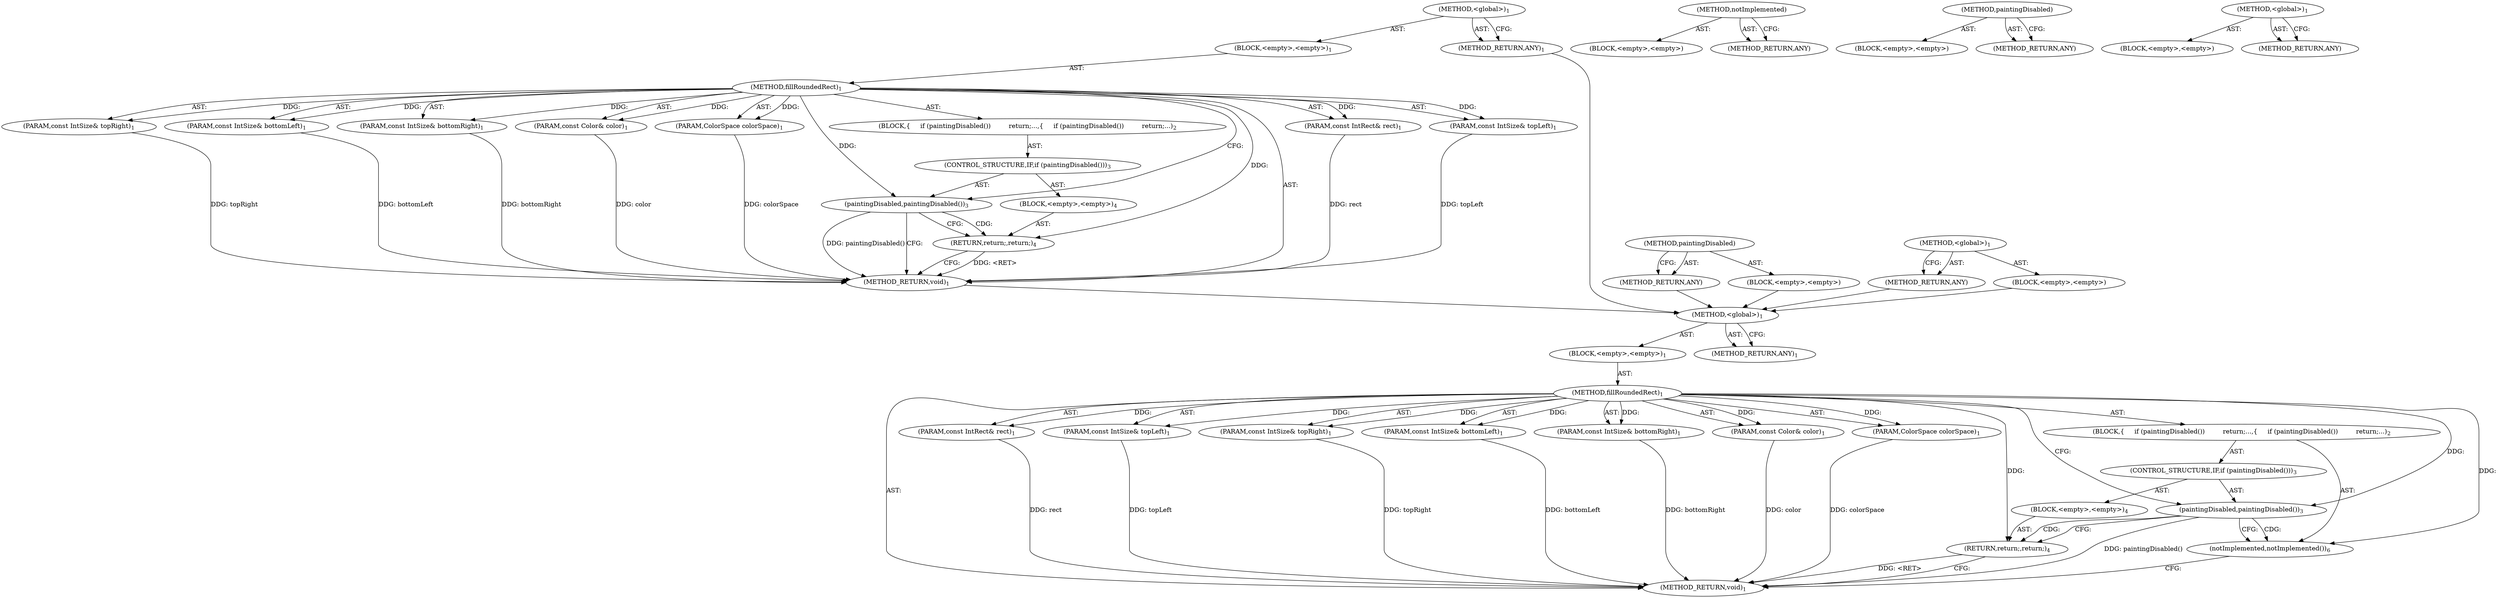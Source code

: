 digraph "&lt;global&gt;" {
vulnerable_6 [label=<(METHOD,&lt;global&gt;)<SUB>1</SUB>>];
vulnerable_7 [label=<(BLOCK,&lt;empty&gt;,&lt;empty&gt;)<SUB>1</SUB>>];
vulnerable_8 [label=<(METHOD,fillRoundedRect)<SUB>1</SUB>>];
vulnerable_9 [label=<(PARAM,const IntRect&amp; rect)<SUB>1</SUB>>];
vulnerable_10 [label=<(PARAM,const IntSize&amp; topLeft)<SUB>1</SUB>>];
vulnerable_11 [label=<(PARAM,const IntSize&amp; topRight)<SUB>1</SUB>>];
vulnerable_12 [label=<(PARAM,const IntSize&amp; bottomLeft)<SUB>1</SUB>>];
vulnerable_13 [label=<(PARAM,const IntSize&amp; bottomRight)<SUB>1</SUB>>];
vulnerable_14 [label=<(PARAM,const Color&amp; color)<SUB>1</SUB>>];
vulnerable_15 [label=<(PARAM,ColorSpace colorSpace)<SUB>1</SUB>>];
vulnerable_16 [label=<(BLOCK,{
     if (paintingDisabled())
         return;...,{
     if (paintingDisabled())
         return;...)<SUB>2</SUB>>];
vulnerable_17 [label=<(CONTROL_STRUCTURE,IF,if (paintingDisabled()))<SUB>3</SUB>>];
vulnerable_18 [label=<(paintingDisabled,paintingDisabled())<SUB>3</SUB>>];
vulnerable_19 [label=<(BLOCK,&lt;empty&gt;,&lt;empty&gt;)<SUB>4</SUB>>];
vulnerable_20 [label=<(RETURN,return;,return;)<SUB>4</SUB>>];
vulnerable_21 [label=<(notImplemented,notImplemented())<SUB>6</SUB>>];
vulnerable_22 [label=<(METHOD_RETURN,void)<SUB>1</SUB>>];
vulnerable_24 [label=<(METHOD_RETURN,ANY)<SUB>1</SUB>>];
vulnerable_48 [label=<(METHOD,notImplemented)>];
vulnerable_49 [label=<(BLOCK,&lt;empty&gt;,&lt;empty&gt;)>];
vulnerable_50 [label=<(METHOD_RETURN,ANY)>];
vulnerable_45 [label=<(METHOD,paintingDisabled)>];
vulnerable_46 [label=<(BLOCK,&lt;empty&gt;,&lt;empty&gt;)>];
vulnerable_47 [label=<(METHOD_RETURN,ANY)>];
vulnerable_39 [label=<(METHOD,&lt;global&gt;)<SUB>1</SUB>>];
vulnerable_40 [label=<(BLOCK,&lt;empty&gt;,&lt;empty&gt;)>];
vulnerable_41 [label=<(METHOD_RETURN,ANY)>];
fixed_6 [label=<(METHOD,&lt;global&gt;)<SUB>1</SUB>>];
fixed_7 [label=<(BLOCK,&lt;empty&gt;,&lt;empty&gt;)<SUB>1</SUB>>];
fixed_8 [label=<(METHOD,fillRoundedRect)<SUB>1</SUB>>];
fixed_9 [label=<(PARAM,const IntRect&amp; rect)<SUB>1</SUB>>];
fixed_10 [label=<(PARAM,const IntSize&amp; topLeft)<SUB>1</SUB>>];
fixed_11 [label=<(PARAM,const IntSize&amp; topRight)<SUB>1</SUB>>];
fixed_12 [label=<(PARAM,const IntSize&amp; bottomLeft)<SUB>1</SUB>>];
fixed_13 [label=<(PARAM,const IntSize&amp; bottomRight)<SUB>1</SUB>>];
fixed_14 [label=<(PARAM,const Color&amp; color)<SUB>1</SUB>>];
fixed_15 [label=<(PARAM,ColorSpace colorSpace)<SUB>1</SUB>>];
fixed_16 [label=<(BLOCK,{
     if (paintingDisabled())
         return;...,{
     if (paintingDisabled())
         return;...)<SUB>2</SUB>>];
fixed_17 [label=<(CONTROL_STRUCTURE,IF,if (paintingDisabled()))<SUB>3</SUB>>];
fixed_18 [label=<(paintingDisabled,paintingDisabled())<SUB>3</SUB>>];
fixed_19 [label=<(BLOCK,&lt;empty&gt;,&lt;empty&gt;)<SUB>4</SUB>>];
fixed_20 [label=<(RETURN,return;,return;)<SUB>4</SUB>>];
fixed_21 [label=<(METHOD_RETURN,void)<SUB>1</SUB>>];
fixed_23 [label=<(METHOD_RETURN,ANY)<SUB>1</SUB>>];
fixed_44 [label=<(METHOD,paintingDisabled)>];
fixed_45 [label=<(BLOCK,&lt;empty&gt;,&lt;empty&gt;)>];
fixed_46 [label=<(METHOD_RETURN,ANY)>];
fixed_38 [label=<(METHOD,&lt;global&gt;)<SUB>1</SUB>>];
fixed_39 [label=<(BLOCK,&lt;empty&gt;,&lt;empty&gt;)>];
fixed_40 [label=<(METHOD_RETURN,ANY)>];
vulnerable_6 -> vulnerable_7  [key=0, label="AST: "];
vulnerable_6 -> vulnerable_24  [key=0, label="AST: "];
vulnerable_6 -> vulnerable_24  [key=1, label="CFG: "];
vulnerable_7 -> vulnerable_8  [key=0, label="AST: "];
vulnerable_8 -> vulnerable_9  [key=0, label="AST: "];
vulnerable_8 -> vulnerable_9  [key=1, label="DDG: "];
vulnerable_8 -> vulnerable_10  [key=0, label="AST: "];
vulnerable_8 -> vulnerable_10  [key=1, label="DDG: "];
vulnerable_8 -> vulnerable_11  [key=0, label="AST: "];
vulnerable_8 -> vulnerable_11  [key=1, label="DDG: "];
vulnerable_8 -> vulnerable_12  [key=0, label="AST: "];
vulnerable_8 -> vulnerable_12  [key=1, label="DDG: "];
vulnerable_8 -> vulnerable_13  [key=0, label="AST: "];
vulnerable_8 -> vulnerable_13  [key=1, label="DDG: "];
vulnerable_8 -> vulnerable_14  [key=0, label="AST: "];
vulnerable_8 -> vulnerable_14  [key=1, label="DDG: "];
vulnerable_8 -> vulnerable_15  [key=0, label="AST: "];
vulnerable_8 -> vulnerable_15  [key=1, label="DDG: "];
vulnerable_8 -> vulnerable_16  [key=0, label="AST: "];
vulnerable_8 -> vulnerable_22  [key=0, label="AST: "];
vulnerable_8 -> vulnerable_18  [key=0, label="CFG: "];
vulnerable_8 -> vulnerable_18  [key=1, label="DDG: "];
vulnerable_8 -> vulnerable_21  [key=0, label="DDG: "];
vulnerable_8 -> vulnerable_20  [key=0, label="DDG: "];
vulnerable_9 -> vulnerable_22  [key=0, label="DDG: rect"];
vulnerable_10 -> vulnerable_22  [key=0, label="DDG: topLeft"];
vulnerable_11 -> vulnerable_22  [key=0, label="DDG: topRight"];
vulnerable_12 -> vulnerable_22  [key=0, label="DDG: bottomLeft"];
vulnerable_13 -> vulnerable_22  [key=0, label="DDG: bottomRight"];
vulnerable_14 -> vulnerable_22  [key=0, label="DDG: color"];
vulnerable_15 -> vulnerable_22  [key=0, label="DDG: colorSpace"];
vulnerable_16 -> vulnerable_17  [key=0, label="AST: "];
vulnerable_16 -> vulnerable_21  [key=0, label="AST: "];
vulnerable_17 -> vulnerable_18  [key=0, label="AST: "];
vulnerable_17 -> vulnerable_19  [key=0, label="AST: "];
vulnerable_18 -> vulnerable_20  [key=0, label="CFG: "];
vulnerable_18 -> vulnerable_20  [key=1, label="CDG: "];
vulnerable_18 -> vulnerable_21  [key=0, label="CFG: "];
vulnerable_18 -> vulnerable_21  [key=1, label="CDG: "];
vulnerable_18 -> vulnerable_22  [key=0, label="DDG: paintingDisabled()"];
vulnerable_19 -> vulnerable_20  [key=0, label="AST: "];
vulnerable_20 -> vulnerable_22  [key=0, label="CFG: "];
vulnerable_20 -> vulnerable_22  [key=1, label="DDG: &lt;RET&gt;"];
vulnerable_21 -> vulnerable_22  [key=0, label="CFG: "];
vulnerable_48 -> vulnerable_49  [key=0, label="AST: "];
vulnerable_48 -> vulnerable_50  [key=0, label="AST: "];
vulnerable_48 -> vulnerable_50  [key=1, label="CFG: "];
vulnerable_45 -> vulnerable_46  [key=0, label="AST: "];
vulnerable_45 -> vulnerable_47  [key=0, label="AST: "];
vulnerable_45 -> vulnerable_47  [key=1, label="CFG: "];
vulnerable_39 -> vulnerable_40  [key=0, label="AST: "];
vulnerable_39 -> vulnerable_41  [key=0, label="AST: "];
vulnerable_39 -> vulnerable_41  [key=1, label="CFG: "];
fixed_6 -> fixed_7  [key=0, label="AST: "];
fixed_6 -> fixed_23  [key=0, label="AST: "];
fixed_6 -> fixed_23  [key=1, label="CFG: "];
fixed_7 -> fixed_8  [key=0, label="AST: "];
fixed_8 -> fixed_9  [key=0, label="AST: "];
fixed_8 -> fixed_9  [key=1, label="DDG: "];
fixed_8 -> fixed_10  [key=0, label="AST: "];
fixed_8 -> fixed_10  [key=1, label="DDG: "];
fixed_8 -> fixed_11  [key=0, label="AST: "];
fixed_8 -> fixed_11  [key=1, label="DDG: "];
fixed_8 -> fixed_12  [key=0, label="AST: "];
fixed_8 -> fixed_12  [key=1, label="DDG: "];
fixed_8 -> fixed_13  [key=0, label="AST: "];
fixed_8 -> fixed_13  [key=1, label="DDG: "];
fixed_8 -> fixed_14  [key=0, label="AST: "];
fixed_8 -> fixed_14  [key=1, label="DDG: "];
fixed_8 -> fixed_15  [key=0, label="AST: "];
fixed_8 -> fixed_15  [key=1, label="DDG: "];
fixed_8 -> fixed_16  [key=0, label="AST: "];
fixed_8 -> fixed_21  [key=0, label="AST: "];
fixed_8 -> fixed_18  [key=0, label="CFG: "];
fixed_8 -> fixed_18  [key=1, label="DDG: "];
fixed_8 -> fixed_20  [key=0, label="DDG: "];
fixed_9 -> fixed_21  [key=0, label="DDG: rect"];
fixed_10 -> fixed_21  [key=0, label="DDG: topLeft"];
fixed_11 -> fixed_21  [key=0, label="DDG: topRight"];
fixed_12 -> fixed_21  [key=0, label="DDG: bottomLeft"];
fixed_13 -> fixed_21  [key=0, label="DDG: bottomRight"];
fixed_14 -> fixed_21  [key=0, label="DDG: color"];
fixed_15 -> fixed_21  [key=0, label="DDG: colorSpace"];
fixed_16 -> fixed_17  [key=0, label="AST: "];
fixed_17 -> fixed_18  [key=0, label="AST: "];
fixed_17 -> fixed_19  [key=0, label="AST: "];
fixed_18 -> fixed_20  [key=0, label="CFG: "];
fixed_18 -> fixed_20  [key=1, label="CDG: "];
fixed_18 -> fixed_21  [key=0, label="CFG: "];
fixed_18 -> fixed_21  [key=1, label="DDG: paintingDisabled()"];
fixed_19 -> fixed_20  [key=0, label="AST: "];
fixed_20 -> fixed_21  [key=0, label="CFG: "];
fixed_20 -> fixed_21  [key=1, label="DDG: &lt;RET&gt;"];
fixed_21 -> vulnerable_6  [key=0];
fixed_23 -> vulnerable_6  [key=0];
fixed_44 -> fixed_45  [key=0, label="AST: "];
fixed_44 -> fixed_46  [key=0, label="AST: "];
fixed_44 -> fixed_46  [key=1, label="CFG: "];
fixed_45 -> vulnerable_6  [key=0];
fixed_46 -> vulnerable_6  [key=0];
fixed_38 -> fixed_39  [key=0, label="AST: "];
fixed_38 -> fixed_40  [key=0, label="AST: "];
fixed_38 -> fixed_40  [key=1, label="CFG: "];
fixed_39 -> vulnerable_6  [key=0];
fixed_40 -> vulnerable_6  [key=0];
}
